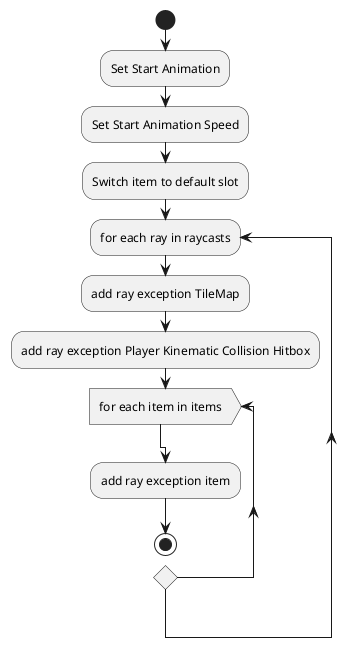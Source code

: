 @startuml

start

:Set Start Animation;

:Set Start Animation Speed;

:Switch item to default slot;

repeat :for each ray in raycasts;
    :add ray exception TileMap;
    :add ray exception Player Kinematic Collision Hitbox;
    repeat :for each item in items>
        :add ray exception item;

stop

@enduml